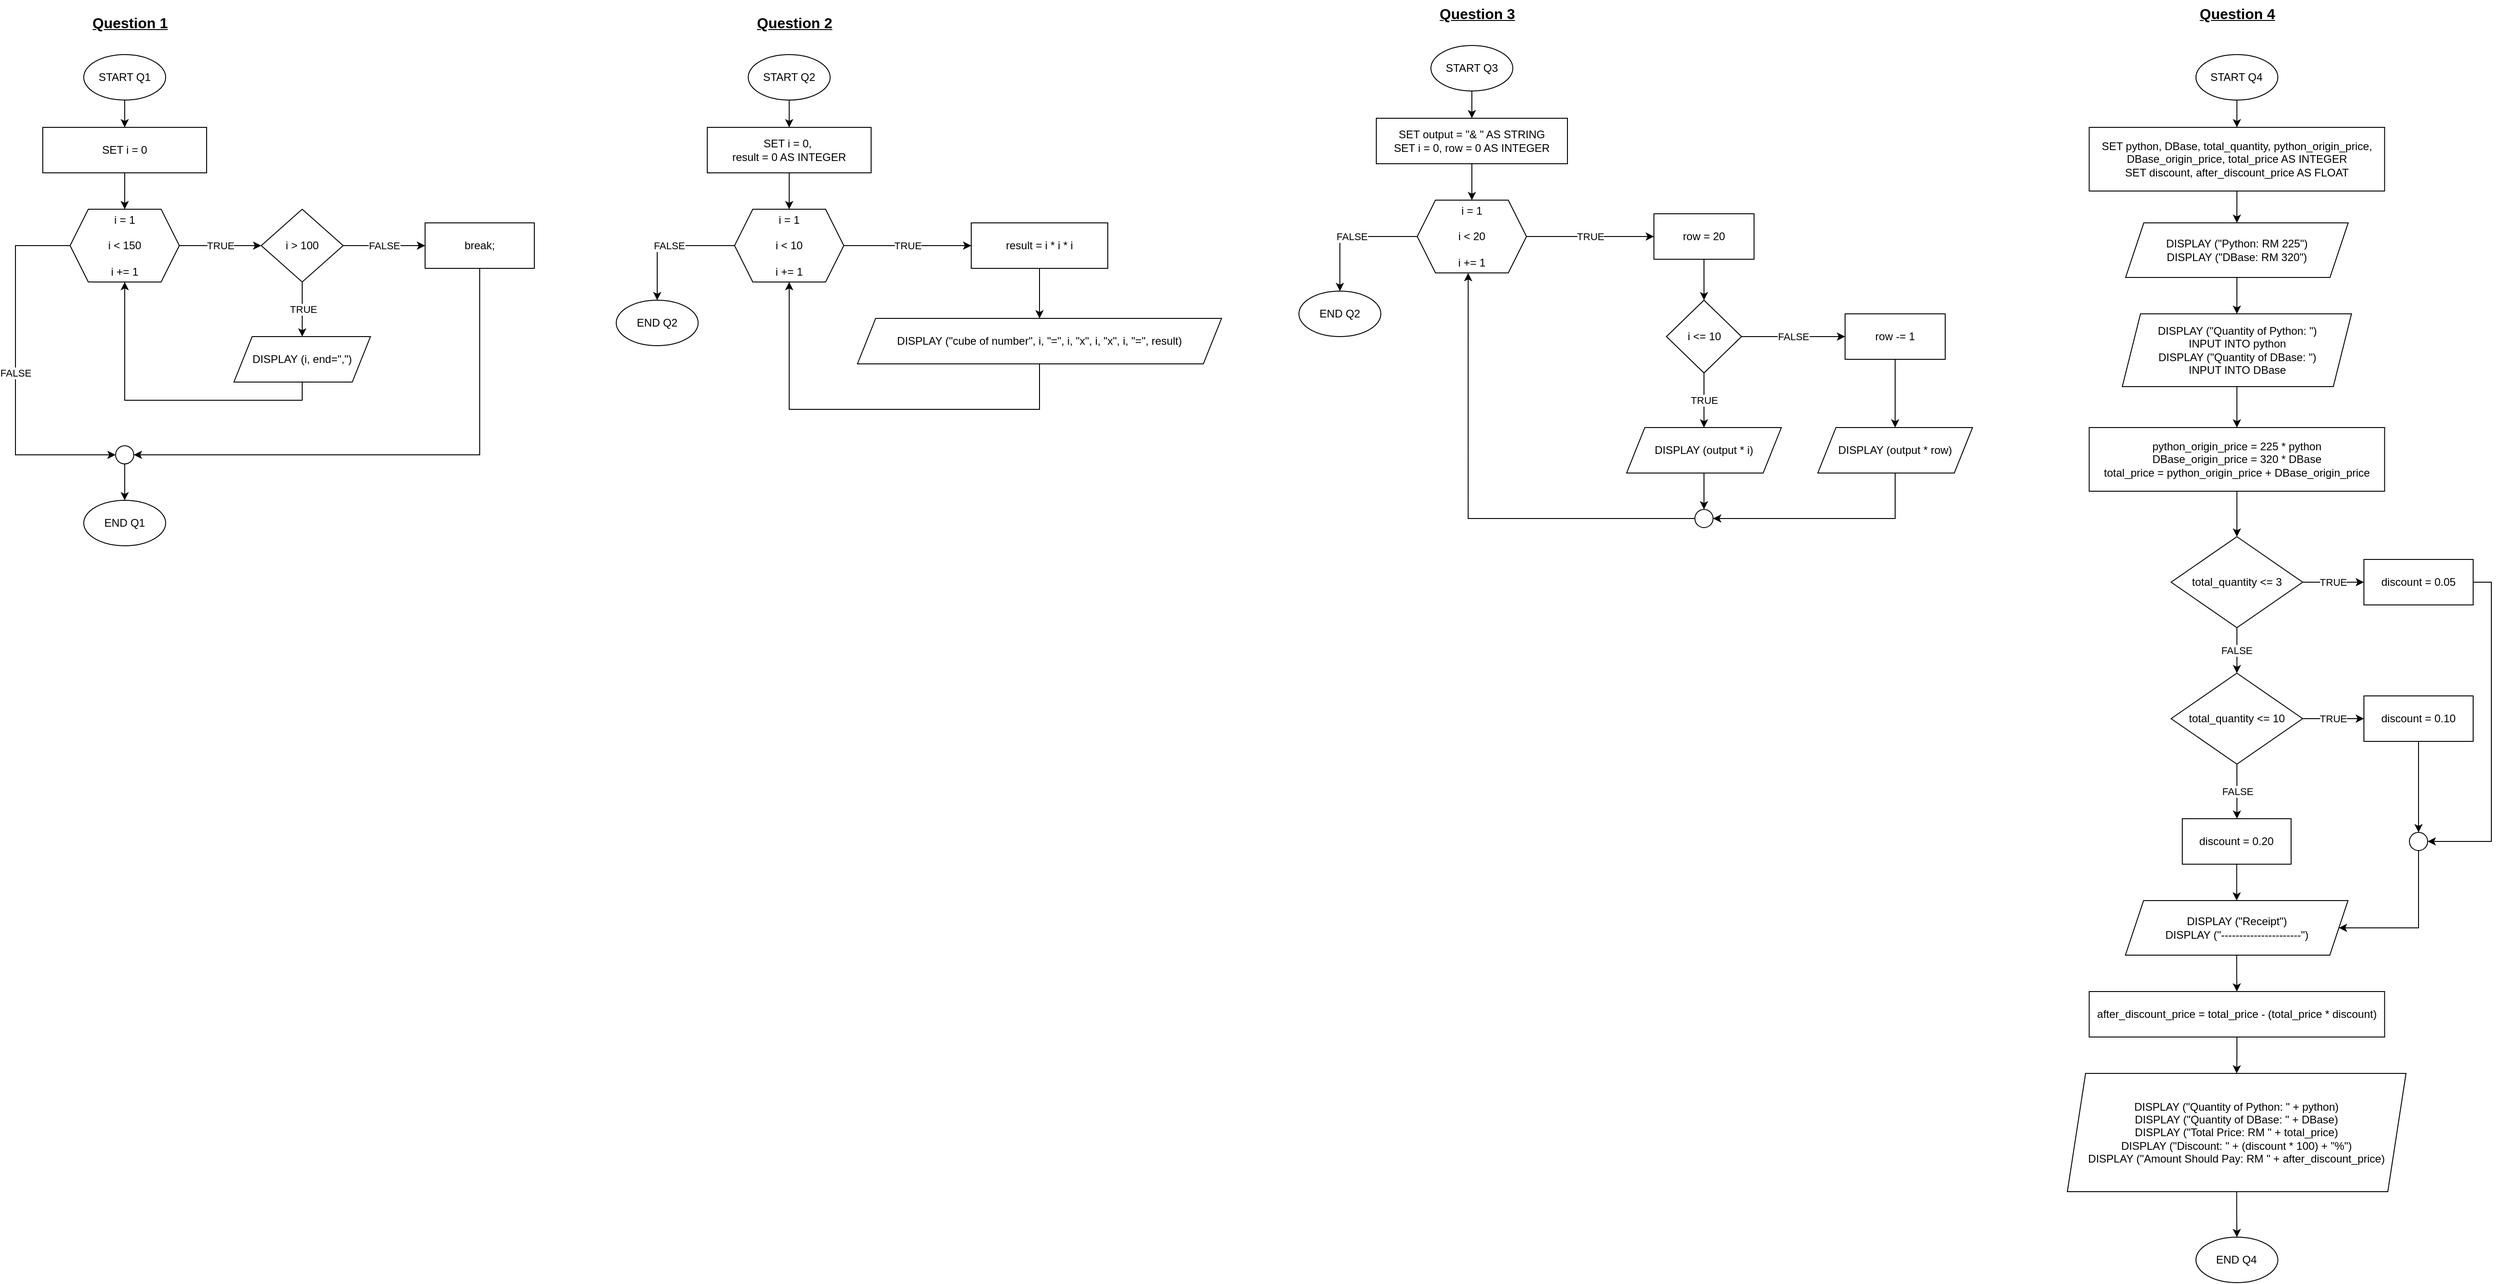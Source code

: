 <mxfile version="26.1.0">
  <diagram name="Page-1" id="tbjynMtH5-LlmxU4lMEQ">
    <mxGraphModel dx="1550" dy="806" grid="1" gridSize="10" guides="1" tooltips="1" connect="1" arrows="1" fold="1" page="0" pageScale="1" pageWidth="850" pageHeight="1100" math="0" shadow="0">
      <root>
        <mxCell id="0" />
        <mxCell id="1" parent="0" />
        <mxCell id="3f_KDoT1v8IiANnHBcSl-1" style="edgeStyle=orthogonalEdgeStyle;rounded=0;orthogonalLoop=1;jettySize=auto;html=1;exitX=0.5;exitY=1;exitDx=0;exitDy=0;entryX=0.5;entryY=0;entryDx=0;entryDy=0;" edge="1" parent="1" source="3f_KDoT1v8IiANnHBcSl-2" target="3f_KDoT1v8IiANnHBcSl-5">
          <mxGeometry relative="1" as="geometry" />
        </mxCell>
        <mxCell id="3f_KDoT1v8IiANnHBcSl-2" value="START Q1" style="ellipse;whiteSpace=wrap;html=1;" vertex="1" parent="1">
          <mxGeometry x="-375.0" y="-220" width="90" height="50" as="geometry" />
        </mxCell>
        <mxCell id="3f_KDoT1v8IiANnHBcSl-3" value="Question 1" style="text;html=1;align=center;verticalAlign=middle;whiteSpace=wrap;rounded=0;fontStyle=5;fontSize=16;" vertex="1" parent="1">
          <mxGeometry x="-378.29" y="-270" width="107.5" height="30" as="geometry" />
        </mxCell>
        <mxCell id="3f_KDoT1v8IiANnHBcSl-4" style="edgeStyle=orthogonalEdgeStyle;rounded=0;orthogonalLoop=1;jettySize=auto;html=1;exitX=0.5;exitY=1;exitDx=0;exitDy=0;entryX=0.5;entryY=0;entryDx=0;entryDy=0;" edge="1" parent="1" source="3f_KDoT1v8IiANnHBcSl-5">
          <mxGeometry relative="1" as="geometry">
            <mxPoint x="-330.01" y="-50" as="targetPoint" />
          </mxGeometry>
        </mxCell>
        <mxCell id="3f_KDoT1v8IiANnHBcSl-5" value="SET i = 0" style="rounded=0;whiteSpace=wrap;html=1;" vertex="1" parent="1">
          <mxGeometry x="-420" y="-140" width="180" height="50" as="geometry" />
        </mxCell>
        <mxCell id="3f_KDoT1v8IiANnHBcSl-13" value="END Q1" style="ellipse;whiteSpace=wrap;html=1;" vertex="1" parent="1">
          <mxGeometry x="-375" y="270" width="90" height="50" as="geometry" />
        </mxCell>
        <mxCell id="3f_KDoT1v8IiANnHBcSl-19" value="TRUE" style="edgeStyle=orthogonalEdgeStyle;rounded=0;orthogonalLoop=1;jettySize=auto;html=1;exitX=1;exitY=0.5;exitDx=0;exitDy=0;entryX=0;entryY=0.5;entryDx=0;entryDy=0;" edge="1" parent="1" source="3f_KDoT1v8IiANnHBcSl-14" target="3f_KDoT1v8IiANnHBcSl-18">
          <mxGeometry relative="1" as="geometry" />
        </mxCell>
        <mxCell id="3f_KDoT1v8IiANnHBcSl-27" value="FALSE" style="edgeStyle=orthogonalEdgeStyle;rounded=0;orthogonalLoop=1;jettySize=auto;html=1;exitX=0;exitY=0.5;exitDx=0;exitDy=0;entryX=0;entryY=0.5;entryDx=0;entryDy=0;" edge="1" parent="1" source="3f_KDoT1v8IiANnHBcSl-14" target="3f_KDoT1v8IiANnHBcSl-26">
          <mxGeometry relative="1" as="geometry">
            <Array as="points">
              <mxPoint x="-450" y="-10" />
              <mxPoint x="-450" y="220" />
            </Array>
          </mxGeometry>
        </mxCell>
        <mxCell id="3f_KDoT1v8IiANnHBcSl-14" value="i = 1&lt;div&gt;&lt;br&gt;&lt;/div&gt;&lt;div&gt;i &amp;lt; 150&lt;/div&gt;&lt;div&gt;&lt;br&gt;&lt;/div&gt;&lt;div&gt;i += 1&lt;/div&gt;" style="shape=hexagon;perimeter=hexagonPerimeter2;whiteSpace=wrap;html=1;fixedSize=1;" vertex="1" parent="1">
          <mxGeometry x="-390" y="-50" width="120" height="80" as="geometry" />
        </mxCell>
        <mxCell id="3f_KDoT1v8IiANnHBcSl-25" style="edgeStyle=orthogonalEdgeStyle;rounded=0;orthogonalLoop=1;jettySize=auto;html=1;exitX=0.5;exitY=1;exitDx=0;exitDy=0;entryX=0.5;entryY=1;entryDx=0;entryDy=0;" edge="1" parent="1" source="3f_KDoT1v8IiANnHBcSl-39" target="3f_KDoT1v8IiANnHBcSl-14">
          <mxGeometry relative="1" as="geometry">
            <mxPoint x="-135" y="140" as="sourcePoint" />
          </mxGeometry>
        </mxCell>
        <mxCell id="3f_KDoT1v8IiANnHBcSl-21" value="TRUE" style="edgeStyle=orthogonalEdgeStyle;rounded=0;orthogonalLoop=1;jettySize=auto;html=1;exitX=0.5;exitY=1;exitDx=0;exitDy=0;entryX=0.5;entryY=0;entryDx=0;entryDy=0;" edge="1" parent="1" source="3f_KDoT1v8IiANnHBcSl-18">
          <mxGeometry relative="1" as="geometry">
            <mxPoint x="-135" y="90" as="targetPoint" />
          </mxGeometry>
        </mxCell>
        <mxCell id="3f_KDoT1v8IiANnHBcSl-24" value="FALSE" style="edgeStyle=orthogonalEdgeStyle;rounded=0;orthogonalLoop=1;jettySize=auto;html=1;exitX=1;exitY=0.5;exitDx=0;exitDy=0;entryX=0;entryY=0.5;entryDx=0;entryDy=0;" edge="1" parent="1" source="3f_KDoT1v8IiANnHBcSl-18" target="3f_KDoT1v8IiANnHBcSl-23">
          <mxGeometry relative="1" as="geometry" />
        </mxCell>
        <mxCell id="3f_KDoT1v8IiANnHBcSl-18" value="i &amp;gt; 100" style="rhombus;whiteSpace=wrap;html=1;" vertex="1" parent="1">
          <mxGeometry x="-180" y="-50" width="90" height="80" as="geometry" />
        </mxCell>
        <mxCell id="3f_KDoT1v8IiANnHBcSl-28" style="edgeStyle=orthogonalEdgeStyle;rounded=0;orthogonalLoop=1;jettySize=auto;html=1;exitX=0.5;exitY=1;exitDx=0;exitDy=0;entryX=1;entryY=0.5;entryDx=0;entryDy=0;" edge="1" parent="1" source="3f_KDoT1v8IiANnHBcSl-23" target="3f_KDoT1v8IiANnHBcSl-26">
          <mxGeometry relative="1" as="geometry" />
        </mxCell>
        <mxCell id="3f_KDoT1v8IiANnHBcSl-23" value="break;" style="rounded=0;whiteSpace=wrap;html=1;" vertex="1" parent="1">
          <mxGeometry y="-35" width="120" height="50" as="geometry" />
        </mxCell>
        <mxCell id="3f_KDoT1v8IiANnHBcSl-29" style="edgeStyle=orthogonalEdgeStyle;rounded=0;orthogonalLoop=1;jettySize=auto;html=1;exitX=0.5;exitY=1;exitDx=0;exitDy=0;entryX=0.5;entryY=0;entryDx=0;entryDy=0;" edge="1" parent="1" source="3f_KDoT1v8IiANnHBcSl-26" target="3f_KDoT1v8IiANnHBcSl-13">
          <mxGeometry relative="1" as="geometry" />
        </mxCell>
        <mxCell id="3f_KDoT1v8IiANnHBcSl-26" value="" style="ellipse;whiteSpace=wrap;html=1;aspect=fixed;" vertex="1" parent="1">
          <mxGeometry x="-340" y="210" width="20" height="20" as="geometry" />
        </mxCell>
        <mxCell id="3f_KDoT1v8IiANnHBcSl-33" style="edgeStyle=orthogonalEdgeStyle;rounded=0;orthogonalLoop=1;jettySize=auto;html=1;exitX=0.5;exitY=1;exitDx=0;exitDy=0;entryX=0.5;entryY=0;entryDx=0;entryDy=0;" edge="1" parent="1" source="3f_KDoT1v8IiANnHBcSl-30" target="3f_KDoT1v8IiANnHBcSl-32">
          <mxGeometry relative="1" as="geometry" />
        </mxCell>
        <mxCell id="3f_KDoT1v8IiANnHBcSl-30" value="START Q2" style="ellipse;whiteSpace=wrap;html=1;" vertex="1" parent="1">
          <mxGeometry x="355.0" y="-220" width="90" height="50" as="geometry" />
        </mxCell>
        <mxCell id="3f_KDoT1v8IiANnHBcSl-31" value="Question 2" style="text;html=1;align=center;verticalAlign=middle;whiteSpace=wrap;rounded=0;fontStyle=5;fontSize=16;" vertex="1" parent="1">
          <mxGeometry x="351.71" y="-270" width="107.5" height="30" as="geometry" />
        </mxCell>
        <mxCell id="3f_KDoT1v8IiANnHBcSl-35" style="edgeStyle=orthogonalEdgeStyle;rounded=0;orthogonalLoop=1;jettySize=auto;html=1;exitX=0.5;exitY=1;exitDx=0;exitDy=0;entryX=0.5;entryY=0;entryDx=0;entryDy=0;" edge="1" parent="1" source="3f_KDoT1v8IiANnHBcSl-32" target="3f_KDoT1v8IiANnHBcSl-34">
          <mxGeometry relative="1" as="geometry" />
        </mxCell>
        <mxCell id="3f_KDoT1v8IiANnHBcSl-32" value="SET i = 0,&amp;nbsp;&lt;div&gt;result = 0 AS INTEGER&lt;/div&gt;" style="rounded=0;whiteSpace=wrap;html=1;" vertex="1" parent="1">
          <mxGeometry x="310" y="-140" width="180" height="50" as="geometry" />
        </mxCell>
        <mxCell id="3f_KDoT1v8IiANnHBcSl-37" value="TRUE" style="edgeStyle=orthogonalEdgeStyle;rounded=0;orthogonalLoop=1;jettySize=auto;html=1;exitX=1;exitY=0.5;exitDx=0;exitDy=0;entryX=0;entryY=0.5;entryDx=0;entryDy=0;" edge="1" parent="1" source="3f_KDoT1v8IiANnHBcSl-34" target="3f_KDoT1v8IiANnHBcSl-36">
          <mxGeometry relative="1" as="geometry" />
        </mxCell>
        <mxCell id="3f_KDoT1v8IiANnHBcSl-44" value="FALSE" style="edgeStyle=orthogonalEdgeStyle;rounded=0;orthogonalLoop=1;jettySize=auto;html=1;exitX=0;exitY=0.5;exitDx=0;exitDy=0;entryX=0.5;entryY=0;entryDx=0;entryDy=0;" edge="1" parent="1" source="3f_KDoT1v8IiANnHBcSl-34" target="3f_KDoT1v8IiANnHBcSl-43">
          <mxGeometry relative="1" as="geometry" />
        </mxCell>
        <mxCell id="3f_KDoT1v8IiANnHBcSl-34" value="i = 1&lt;div&gt;&lt;br&gt;&lt;/div&gt;&lt;div&gt;i &amp;lt; 10&lt;/div&gt;&lt;div&gt;&lt;br&gt;&lt;/div&gt;&lt;div&gt;i += 1&lt;/div&gt;" style="shape=hexagon;perimeter=hexagonPerimeter2;whiteSpace=wrap;html=1;fixedSize=1;" vertex="1" parent="1">
          <mxGeometry x="340" y="-50" width="120" height="80" as="geometry" />
        </mxCell>
        <mxCell id="3f_KDoT1v8IiANnHBcSl-41" style="edgeStyle=orthogonalEdgeStyle;rounded=0;orthogonalLoop=1;jettySize=auto;html=1;exitX=0.5;exitY=1;exitDx=0;exitDy=0;entryX=0.5;entryY=0;entryDx=0;entryDy=0;" edge="1" parent="1" source="3f_KDoT1v8IiANnHBcSl-36" target="3f_KDoT1v8IiANnHBcSl-40">
          <mxGeometry relative="1" as="geometry" />
        </mxCell>
        <mxCell id="3f_KDoT1v8IiANnHBcSl-36" value="result = i * i * i" style="rounded=0;whiteSpace=wrap;html=1;" vertex="1" parent="1">
          <mxGeometry x="600" y="-35" width="150" height="50" as="geometry" />
        </mxCell>
        <mxCell id="3f_KDoT1v8IiANnHBcSl-39" value="DISPLAY&amp;nbsp;(i, end=&quot;,&quot;)" style="shape=parallelogram;perimeter=parallelogramPerimeter;whiteSpace=wrap;html=1;fixedSize=1;" vertex="1" parent="1">
          <mxGeometry x="-210" y="90" width="150" height="50" as="geometry" />
        </mxCell>
        <mxCell id="3f_KDoT1v8IiANnHBcSl-42" style="edgeStyle=orthogonalEdgeStyle;rounded=0;orthogonalLoop=1;jettySize=auto;html=1;exitX=0.5;exitY=1;exitDx=0;exitDy=0;entryX=0.5;entryY=1;entryDx=0;entryDy=0;" edge="1" parent="1" source="3f_KDoT1v8IiANnHBcSl-40" target="3f_KDoT1v8IiANnHBcSl-34">
          <mxGeometry relative="1" as="geometry">
            <Array as="points">
              <mxPoint x="675" y="170" />
              <mxPoint x="400" y="170" />
            </Array>
          </mxGeometry>
        </mxCell>
        <mxCell id="3f_KDoT1v8IiANnHBcSl-40" value="DISPLAY (&quot;cube of number&quot;, i, &quot;=&quot;, i, &quot;x&quot;, i, &quot;x&quot;, i, &quot;=&quot;, result)" style="shape=parallelogram;perimeter=parallelogramPerimeter;whiteSpace=wrap;html=1;fixedSize=1;" vertex="1" parent="1">
          <mxGeometry x="475" y="70" width="400" height="50" as="geometry" />
        </mxCell>
        <mxCell id="3f_KDoT1v8IiANnHBcSl-43" value="END Q2" style="ellipse;whiteSpace=wrap;html=1;" vertex="1" parent="1">
          <mxGeometry x="210.0" y="50" width="90" height="50" as="geometry" />
        </mxCell>
        <mxCell id="3f_KDoT1v8IiANnHBcSl-45" style="edgeStyle=orthogonalEdgeStyle;rounded=0;orthogonalLoop=1;jettySize=auto;html=1;exitX=0.5;exitY=1;exitDx=0;exitDy=0;entryX=0.5;entryY=0;entryDx=0;entryDy=0;" edge="1" parent="1" source="3f_KDoT1v8IiANnHBcSl-46" target="3f_KDoT1v8IiANnHBcSl-49">
          <mxGeometry relative="1" as="geometry" />
        </mxCell>
        <mxCell id="3f_KDoT1v8IiANnHBcSl-46" value="START Q3" style="ellipse;whiteSpace=wrap;html=1;" vertex="1" parent="1">
          <mxGeometry x="1105" y="-230" width="90" height="50" as="geometry" />
        </mxCell>
        <mxCell id="3f_KDoT1v8IiANnHBcSl-47" value="Question 3" style="text;html=1;align=center;verticalAlign=middle;whiteSpace=wrap;rounded=0;fontStyle=5;fontSize=16;" vertex="1" parent="1">
          <mxGeometry x="1101.71" y="-280" width="107.5" height="30" as="geometry" />
        </mxCell>
        <mxCell id="3f_KDoT1v8IiANnHBcSl-48" style="edgeStyle=orthogonalEdgeStyle;rounded=0;orthogonalLoop=1;jettySize=auto;html=1;exitX=0.5;exitY=1;exitDx=0;exitDy=0;entryX=0.5;entryY=0;entryDx=0;entryDy=0;" edge="1" parent="1" source="3f_KDoT1v8IiANnHBcSl-49" target="3f_KDoT1v8IiANnHBcSl-52">
          <mxGeometry relative="1" as="geometry" />
        </mxCell>
        <mxCell id="3f_KDoT1v8IiANnHBcSl-49" value="&lt;div&gt;SET output = &quot;&amp;amp; &quot; AS STRING&lt;/div&gt;&lt;div&gt;&lt;span style=&quot;background-color: transparent; color: light-dark(rgb(0, 0, 0), rgb(255, 255, 255));&quot;&gt;SET i = 0, row = 0 AS INTEGER&lt;/span&gt;&lt;/div&gt;" style="rounded=0;whiteSpace=wrap;html=1;" vertex="1" parent="1">
          <mxGeometry x="1045" y="-150" width="210" height="50" as="geometry" />
        </mxCell>
        <mxCell id="3f_KDoT1v8IiANnHBcSl-50" value="TRUE" style="edgeStyle=orthogonalEdgeStyle;rounded=0;orthogonalLoop=1;jettySize=auto;html=1;exitX=1;exitY=0.5;exitDx=0;exitDy=0;entryX=0;entryY=0.5;entryDx=0;entryDy=0;" edge="1" parent="1" source="3f_KDoT1v8IiANnHBcSl-52" target="3f_KDoT1v8IiANnHBcSl-54">
          <mxGeometry relative="1" as="geometry" />
        </mxCell>
        <mxCell id="3f_KDoT1v8IiANnHBcSl-51" value="FALSE" style="edgeStyle=orthogonalEdgeStyle;rounded=0;orthogonalLoop=1;jettySize=auto;html=1;exitX=0;exitY=0.5;exitDx=0;exitDy=0;entryX=0.5;entryY=0;entryDx=0;entryDy=0;" edge="1" parent="1" source="3f_KDoT1v8IiANnHBcSl-52" target="3f_KDoT1v8IiANnHBcSl-57">
          <mxGeometry relative="1" as="geometry" />
        </mxCell>
        <mxCell id="3f_KDoT1v8IiANnHBcSl-52" value="i = 1&lt;div&gt;&lt;br&gt;&lt;/div&gt;&lt;div&gt;i &amp;lt; 20&lt;/div&gt;&lt;div&gt;&lt;br&gt;&lt;/div&gt;&lt;div&gt;i += 1&lt;/div&gt;" style="shape=hexagon;perimeter=hexagonPerimeter2;whiteSpace=wrap;html=1;fixedSize=1;" vertex="1" parent="1">
          <mxGeometry x="1090" y="-60" width="120" height="80" as="geometry" />
        </mxCell>
        <mxCell id="3f_KDoT1v8IiANnHBcSl-59" style="edgeStyle=orthogonalEdgeStyle;rounded=0;orthogonalLoop=1;jettySize=auto;html=1;exitX=0.5;exitY=1;exitDx=0;exitDy=0;" edge="1" parent="1" source="3f_KDoT1v8IiANnHBcSl-54" target="3f_KDoT1v8IiANnHBcSl-58">
          <mxGeometry relative="1" as="geometry" />
        </mxCell>
        <mxCell id="3f_KDoT1v8IiANnHBcSl-54" value="row = 20" style="rounded=0;whiteSpace=wrap;html=1;" vertex="1" parent="1">
          <mxGeometry x="1350" y="-45" width="110" height="50" as="geometry" />
        </mxCell>
        <mxCell id="3f_KDoT1v8IiANnHBcSl-57" value="END Q2" style="ellipse;whiteSpace=wrap;html=1;" vertex="1" parent="1">
          <mxGeometry x="960" y="40" width="90" height="50" as="geometry" />
        </mxCell>
        <mxCell id="3f_KDoT1v8IiANnHBcSl-61" value="TRUE" style="edgeStyle=orthogonalEdgeStyle;rounded=0;orthogonalLoop=1;jettySize=auto;html=1;exitX=0.5;exitY=1;exitDx=0;exitDy=0;entryX=0.5;entryY=0;entryDx=0;entryDy=0;" edge="1" parent="1" source="3f_KDoT1v8IiANnHBcSl-58" target="3f_KDoT1v8IiANnHBcSl-60">
          <mxGeometry relative="1" as="geometry" />
        </mxCell>
        <mxCell id="3f_KDoT1v8IiANnHBcSl-64" value="FALSE" style="edgeStyle=orthogonalEdgeStyle;rounded=0;orthogonalLoop=1;jettySize=auto;html=1;exitX=1;exitY=0.5;exitDx=0;exitDy=0;entryX=0;entryY=0.5;entryDx=0;entryDy=0;" edge="1" parent="1" source="3f_KDoT1v8IiANnHBcSl-58" target="3f_KDoT1v8IiANnHBcSl-62">
          <mxGeometry relative="1" as="geometry" />
        </mxCell>
        <mxCell id="3f_KDoT1v8IiANnHBcSl-58" value="i &amp;lt;= 10" style="rhombus;whiteSpace=wrap;html=1;" vertex="1" parent="1">
          <mxGeometry x="1363.75" y="50" width="82.5" height="80" as="geometry" />
        </mxCell>
        <mxCell id="3f_KDoT1v8IiANnHBcSl-68" style="edgeStyle=orthogonalEdgeStyle;rounded=0;orthogonalLoop=1;jettySize=auto;html=1;exitX=0.5;exitY=1;exitDx=0;exitDy=0;entryX=0.5;entryY=0;entryDx=0;entryDy=0;" edge="1" parent="1" source="3f_KDoT1v8IiANnHBcSl-60" target="3f_KDoT1v8IiANnHBcSl-67">
          <mxGeometry relative="1" as="geometry" />
        </mxCell>
        <mxCell id="3f_KDoT1v8IiANnHBcSl-60" value="DISPLAY (output * i)" style="shape=parallelogram;perimeter=parallelogramPerimeter;whiteSpace=wrap;html=1;fixedSize=1;" vertex="1" parent="1">
          <mxGeometry x="1320" y="190" width="170" height="50" as="geometry" />
        </mxCell>
        <mxCell id="3f_KDoT1v8IiANnHBcSl-66" style="edgeStyle=orthogonalEdgeStyle;rounded=0;orthogonalLoop=1;jettySize=auto;html=1;exitX=0.5;exitY=1;exitDx=0;exitDy=0;entryX=0.5;entryY=0;entryDx=0;entryDy=0;" edge="1" parent="1" source="3f_KDoT1v8IiANnHBcSl-62" target="3f_KDoT1v8IiANnHBcSl-65">
          <mxGeometry relative="1" as="geometry" />
        </mxCell>
        <mxCell id="3f_KDoT1v8IiANnHBcSl-62" value="row -= 1" style="rounded=0;whiteSpace=wrap;html=1;" vertex="1" parent="1">
          <mxGeometry x="1560" y="65" width="110" height="50" as="geometry" />
        </mxCell>
        <mxCell id="3f_KDoT1v8IiANnHBcSl-69" style="edgeStyle=orthogonalEdgeStyle;rounded=0;orthogonalLoop=1;jettySize=auto;html=1;exitX=0.5;exitY=1;exitDx=0;exitDy=0;entryX=1;entryY=0.5;entryDx=0;entryDy=0;" edge="1" parent="1" source="3f_KDoT1v8IiANnHBcSl-65" target="3f_KDoT1v8IiANnHBcSl-67">
          <mxGeometry relative="1" as="geometry" />
        </mxCell>
        <mxCell id="3f_KDoT1v8IiANnHBcSl-65" value="DISPLAY (output * row)" style="shape=parallelogram;perimeter=parallelogramPerimeter;whiteSpace=wrap;html=1;fixedSize=1;" vertex="1" parent="1">
          <mxGeometry x="1530" y="190" width="170" height="50" as="geometry" />
        </mxCell>
        <mxCell id="3f_KDoT1v8IiANnHBcSl-67" value="" style="ellipse;whiteSpace=wrap;html=1;aspect=fixed;" vertex="1" parent="1">
          <mxGeometry x="1395" y="280" width="20" height="20" as="geometry" />
        </mxCell>
        <mxCell id="3f_KDoT1v8IiANnHBcSl-70" style="edgeStyle=orthogonalEdgeStyle;rounded=0;orthogonalLoop=1;jettySize=auto;html=1;exitX=0;exitY=0.5;exitDx=0;exitDy=0;entryX=0.466;entryY=1.002;entryDx=0;entryDy=0;entryPerimeter=0;" edge="1" parent="1" source="3f_KDoT1v8IiANnHBcSl-67" target="3f_KDoT1v8IiANnHBcSl-52">
          <mxGeometry relative="1" as="geometry" />
        </mxCell>
        <mxCell id="3f_KDoT1v8IiANnHBcSl-71" value="Question 4" style="text;html=1;align=center;verticalAlign=middle;whiteSpace=wrap;rounded=0;fontStyle=5;fontSize=16;" vertex="1" parent="1">
          <mxGeometry x="1936.71" y="-280" width="107.5" height="30" as="geometry" />
        </mxCell>
        <mxCell id="3f_KDoT1v8IiANnHBcSl-77" style="edgeStyle=orthogonalEdgeStyle;rounded=0;orthogonalLoop=1;jettySize=auto;html=1;exitX=0.5;exitY=1;exitDx=0;exitDy=0;entryX=0.5;entryY=0;entryDx=0;entryDy=0;" edge="1" parent="1" source="3f_KDoT1v8IiANnHBcSl-72" target="3f_KDoT1v8IiANnHBcSl-76">
          <mxGeometry relative="1" as="geometry" />
        </mxCell>
        <mxCell id="3f_KDoT1v8IiANnHBcSl-72" value="SET python, DBase, total_quantity, python_origin_price, DBase_origin_price, total_price AS INTEGER&lt;div&gt;SET discount, after_discount_price AS FLOAT&lt;/div&gt;" style="rounded=0;whiteSpace=wrap;html=1;" vertex="1" parent="1">
          <mxGeometry x="1828.19" y="-140" width="324.54" height="70" as="geometry" />
        </mxCell>
        <mxCell id="3f_KDoT1v8IiANnHBcSl-78" style="edgeStyle=orthogonalEdgeStyle;rounded=0;orthogonalLoop=1;jettySize=auto;html=1;exitX=0.5;exitY=1;exitDx=0;exitDy=0;entryX=0.5;entryY=0;entryDx=0;entryDy=0;" edge="1" parent="1" source="3f_KDoT1v8IiANnHBcSl-74" target="3f_KDoT1v8IiANnHBcSl-72">
          <mxGeometry relative="1" as="geometry" />
        </mxCell>
        <mxCell id="3f_KDoT1v8IiANnHBcSl-74" value="START Q4" style="ellipse;whiteSpace=wrap;html=1;" vertex="1" parent="1">
          <mxGeometry x="1945.46" y="-220" width="90" height="50" as="geometry" />
        </mxCell>
        <mxCell id="3f_KDoT1v8IiANnHBcSl-80" style="edgeStyle=orthogonalEdgeStyle;rounded=0;orthogonalLoop=1;jettySize=auto;html=1;exitX=0.5;exitY=1;exitDx=0;exitDy=0;entryX=0.5;entryY=0;entryDx=0;entryDy=0;" edge="1" parent="1" source="3f_KDoT1v8IiANnHBcSl-76" target="3f_KDoT1v8IiANnHBcSl-79">
          <mxGeometry relative="1" as="geometry" />
        </mxCell>
        <mxCell id="3f_KDoT1v8IiANnHBcSl-76" value="&lt;div&gt;DISPLAY (&quot;Python: RM 225&quot;)&lt;/div&gt;&lt;div&gt;&lt;span style=&quot;background-color: transparent; color: light-dark(rgb(0, 0, 0), rgb(255, 255, 255));&quot;&gt;DISPLAY (&quot;DBase: RM 320&quot;)&lt;/span&gt;&lt;/div&gt;" style="shape=parallelogram;perimeter=parallelogramPerimeter;whiteSpace=wrap;html=1;fixedSize=1;" vertex="1" parent="1">
          <mxGeometry x="1868.19" y="-35" width="244.54" height="60" as="geometry" />
        </mxCell>
        <mxCell id="3f_KDoT1v8IiANnHBcSl-82" style="edgeStyle=orthogonalEdgeStyle;rounded=0;orthogonalLoop=1;jettySize=auto;html=1;exitX=0.5;exitY=1;exitDx=0;exitDy=0;entryX=0.5;entryY=0;entryDx=0;entryDy=0;" edge="1" parent="1" source="3f_KDoT1v8IiANnHBcSl-79" target="3f_KDoT1v8IiANnHBcSl-81">
          <mxGeometry relative="1" as="geometry" />
        </mxCell>
        <mxCell id="3f_KDoT1v8IiANnHBcSl-79" value="&lt;div&gt;DISPLAY (&quot;Quantity of Python: &quot;)&lt;/div&gt;&lt;div&gt;&lt;span style=&quot;background-color: transparent; color: light-dark(rgb(0, 0, 0), rgb(255, 255, 255));&quot;&gt;INPUT INTO python&lt;/span&gt;&lt;/div&gt;&lt;div&gt;&lt;span style=&quot;background-color: transparent; color: light-dark(rgb(0, 0, 0), rgb(255, 255, 255));&quot;&gt;DISPLAY (&quot;Quantity of DBase: &quot;)&lt;/span&gt;&lt;/div&gt;&lt;div&gt;&lt;span style=&quot;background-color: transparent; color: light-dark(rgb(0, 0, 0), rgb(255, 255, 255));&quot;&gt;INPUT INTO DBase&lt;/span&gt;&lt;/div&gt;" style="shape=parallelogram;perimeter=parallelogramPerimeter;whiteSpace=wrap;html=1;fixedSize=1;" vertex="1" parent="1">
          <mxGeometry x="1864.55" y="65" width="251.81" height="80" as="geometry" />
        </mxCell>
        <mxCell id="3f_KDoT1v8IiANnHBcSl-84" style="edgeStyle=orthogonalEdgeStyle;rounded=0;orthogonalLoop=1;jettySize=auto;html=1;exitX=0.5;exitY=1;exitDx=0;exitDy=0;entryX=0.5;entryY=0;entryDx=0;entryDy=0;" edge="1" parent="1" source="3f_KDoT1v8IiANnHBcSl-81" target="3f_KDoT1v8IiANnHBcSl-83">
          <mxGeometry relative="1" as="geometry" />
        </mxCell>
        <mxCell id="3f_KDoT1v8IiANnHBcSl-81" value="&lt;div&gt;python_origin_price = 225 * python&lt;/div&gt;&lt;div&gt;&lt;span style=&quot;background-color: transparent; color: light-dark(rgb(0, 0, 0), rgb(255, 255, 255));&quot;&gt;DBase_origin_price = 320 * DBase&lt;/span&gt;&lt;/div&gt;&lt;div&gt;&lt;span style=&quot;background-color: transparent; color: light-dark(rgb(0, 0, 0), rgb(255, 255, 255));&quot;&gt;total_price = python_origin_price + DBase_origin_price&lt;/span&gt;&lt;/div&gt;" style="rounded=0;whiteSpace=wrap;html=1;" vertex="1" parent="1">
          <mxGeometry x="1828.19" y="190" width="324.54" height="70" as="geometry" />
        </mxCell>
        <mxCell id="3f_KDoT1v8IiANnHBcSl-87" value="FALSE" style="edgeStyle=orthogonalEdgeStyle;rounded=0;orthogonalLoop=1;jettySize=auto;html=1;exitX=0.5;exitY=1;exitDx=0;exitDy=0;" edge="1" parent="1" source="3f_KDoT1v8IiANnHBcSl-83" target="3f_KDoT1v8IiANnHBcSl-86">
          <mxGeometry relative="1" as="geometry" />
        </mxCell>
        <mxCell id="3f_KDoT1v8IiANnHBcSl-89" value="TRUE" style="edgeStyle=orthogonalEdgeStyle;rounded=0;orthogonalLoop=1;jettySize=auto;html=1;exitX=1;exitY=0.5;exitDx=0;exitDy=0;entryX=0;entryY=0.5;entryDx=0;entryDy=0;" edge="1" parent="1" source="3f_KDoT1v8IiANnHBcSl-83" target="3f_KDoT1v8IiANnHBcSl-85">
          <mxGeometry relative="1" as="geometry" />
        </mxCell>
        <mxCell id="3f_KDoT1v8IiANnHBcSl-83" value="total_quantity &lt;= 3" style="rhombus;whiteSpace=wrap;html=1;" vertex="1" parent="1">
          <mxGeometry x="1918.19" y="310" width="144.54" height="100" as="geometry" />
        </mxCell>
        <mxCell id="3f_KDoT1v8IiANnHBcSl-108" style="edgeStyle=orthogonalEdgeStyle;rounded=0;orthogonalLoop=1;jettySize=auto;html=1;exitX=1;exitY=0.5;exitDx=0;exitDy=0;entryX=1;entryY=0.5;entryDx=0;entryDy=0;" edge="1" parent="1" source="3f_KDoT1v8IiANnHBcSl-85" target="3f_KDoT1v8IiANnHBcSl-104">
          <mxGeometry relative="1" as="geometry" />
        </mxCell>
        <mxCell id="3f_KDoT1v8IiANnHBcSl-85" value="discount = 0.05" style="rounded=0;whiteSpace=wrap;html=1;" vertex="1" parent="1">
          <mxGeometry x="2130" y="335" width="120" height="50" as="geometry" />
        </mxCell>
        <mxCell id="3f_KDoT1v8IiANnHBcSl-91" value="TRUE" style="edgeStyle=orthogonalEdgeStyle;rounded=0;orthogonalLoop=1;jettySize=auto;html=1;exitX=1;exitY=0.5;exitDx=0;exitDy=0;entryX=0;entryY=0.5;entryDx=0;entryDy=0;" edge="1" parent="1" source="3f_KDoT1v8IiANnHBcSl-86" target="3f_KDoT1v8IiANnHBcSl-88">
          <mxGeometry relative="1" as="geometry" />
        </mxCell>
        <mxCell id="3f_KDoT1v8IiANnHBcSl-93" value="FALSE" style="edgeStyle=orthogonalEdgeStyle;rounded=0;orthogonalLoop=1;jettySize=auto;html=1;exitX=0.5;exitY=1;exitDx=0;exitDy=0;" edge="1" parent="1" source="3f_KDoT1v8IiANnHBcSl-86">
          <mxGeometry relative="1" as="geometry">
            <mxPoint x="1990.483" y="620.016" as="targetPoint" />
          </mxGeometry>
        </mxCell>
        <mxCell id="3f_KDoT1v8IiANnHBcSl-86" value="total_quantity &amp;lt;= 10" style="rhombus;whiteSpace=wrap;html=1;" vertex="1" parent="1">
          <mxGeometry x="1918.19" y="460" width="144.54" height="100" as="geometry" />
        </mxCell>
        <mxCell id="3f_KDoT1v8IiANnHBcSl-107" style="edgeStyle=orthogonalEdgeStyle;rounded=0;orthogonalLoop=1;jettySize=auto;html=1;exitX=0.5;exitY=1;exitDx=0;exitDy=0;entryX=0.5;entryY=0;entryDx=0;entryDy=0;" edge="1" parent="1" source="3f_KDoT1v8IiANnHBcSl-88" target="3f_KDoT1v8IiANnHBcSl-104">
          <mxGeometry relative="1" as="geometry" />
        </mxCell>
        <mxCell id="3f_KDoT1v8IiANnHBcSl-88" value="discount = 0.10" style="rounded=0;whiteSpace=wrap;html=1;" vertex="1" parent="1">
          <mxGeometry x="2130" y="485" width="120" height="50" as="geometry" />
        </mxCell>
        <mxCell id="3f_KDoT1v8IiANnHBcSl-103" style="edgeStyle=orthogonalEdgeStyle;rounded=0;orthogonalLoop=1;jettySize=auto;html=1;exitX=0.5;exitY=1;exitDx=0;exitDy=0;entryX=0.5;entryY=0;entryDx=0;entryDy=0;" edge="1" parent="1" source="3f_KDoT1v8IiANnHBcSl-96" target="3f_KDoT1v8IiANnHBcSl-99">
          <mxGeometry relative="1" as="geometry" />
        </mxCell>
        <mxCell id="3f_KDoT1v8IiANnHBcSl-96" value="discount = 0.20" style="rounded=0;whiteSpace=wrap;html=1;" vertex="1" parent="1">
          <mxGeometry x="1930.46" y="620" width="119.54" height="50" as="geometry" />
        </mxCell>
        <mxCell id="3f_KDoT1v8IiANnHBcSl-111" style="edgeStyle=orthogonalEdgeStyle;rounded=0;orthogonalLoop=1;jettySize=auto;html=1;exitX=0.5;exitY=1;exitDx=0;exitDy=0;entryX=0.5;entryY=0;entryDx=0;entryDy=0;" edge="1" parent="1" source="3f_KDoT1v8IiANnHBcSl-99" target="3f_KDoT1v8IiANnHBcSl-110">
          <mxGeometry relative="1" as="geometry" />
        </mxCell>
        <mxCell id="3f_KDoT1v8IiANnHBcSl-99" value="&lt;div&gt;DISPLAY (&quot;Receipt&quot;)&lt;/div&gt;&lt;div&gt;&lt;span style=&quot;background-color: transparent; color: light-dark(rgb(0, 0, 0), rgb(255, 255, 255));&quot;&gt;DISPLAY (&quot;----------------------&quot;)&lt;/span&gt;&lt;/div&gt;" style="shape=parallelogram;perimeter=parallelogramPerimeter;whiteSpace=wrap;html=1;fixedSize=1;" vertex="1" parent="1">
          <mxGeometry x="1867.96" y="710" width="244.54" height="60" as="geometry" />
        </mxCell>
        <mxCell id="3f_KDoT1v8IiANnHBcSl-109" style="edgeStyle=orthogonalEdgeStyle;rounded=0;orthogonalLoop=1;jettySize=auto;html=1;exitX=0.5;exitY=1;exitDx=0;exitDy=0;entryX=1;entryY=0.5;entryDx=0;entryDy=0;" edge="1" parent="1" source="3f_KDoT1v8IiANnHBcSl-104" target="3f_KDoT1v8IiANnHBcSl-99">
          <mxGeometry relative="1" as="geometry">
            <Array as="points">
              <mxPoint x="2190" y="740" />
            </Array>
          </mxGeometry>
        </mxCell>
        <mxCell id="3f_KDoT1v8IiANnHBcSl-104" value="" style="ellipse;whiteSpace=wrap;html=1;aspect=fixed;" vertex="1" parent="1">
          <mxGeometry x="2180" y="635" width="20" height="20" as="geometry" />
        </mxCell>
        <mxCell id="3f_KDoT1v8IiANnHBcSl-113" style="edgeStyle=orthogonalEdgeStyle;rounded=0;orthogonalLoop=1;jettySize=auto;html=1;exitX=0.5;exitY=1;exitDx=0;exitDy=0;entryX=0.5;entryY=0;entryDx=0;entryDy=0;" edge="1" parent="1" source="3f_KDoT1v8IiANnHBcSl-110" target="3f_KDoT1v8IiANnHBcSl-112">
          <mxGeometry relative="1" as="geometry" />
        </mxCell>
        <mxCell id="3f_KDoT1v8IiANnHBcSl-110" value="after_discount_price = total_price - (total_price * discount)" style="rounded=0;whiteSpace=wrap;html=1;" vertex="1" parent="1">
          <mxGeometry x="1828.19" y="810" width="324.54" height="50" as="geometry" />
        </mxCell>
        <mxCell id="3f_KDoT1v8IiANnHBcSl-115" style="edgeStyle=orthogonalEdgeStyle;rounded=0;orthogonalLoop=1;jettySize=auto;html=1;exitX=0.5;exitY=1;exitDx=0;exitDy=0;entryX=0.5;entryY=0;entryDx=0;entryDy=0;" edge="1" parent="1" source="3f_KDoT1v8IiANnHBcSl-112" target="3f_KDoT1v8IiANnHBcSl-114">
          <mxGeometry relative="1" as="geometry" />
        </mxCell>
        <mxCell id="3f_KDoT1v8IiANnHBcSl-112" value="&lt;div&gt;DISPLAY (&quot;Quantity of Python: &quot; + python)&lt;/div&gt;&lt;div&gt;&lt;span style=&quot;background-color: transparent; color: light-dark(rgb(0, 0, 0), rgb(255, 255, 255));&quot;&gt;DISPLAY (&quot;Quantity of DBase: &quot; + DBase)&lt;/span&gt;&lt;/div&gt;&lt;div&gt;&lt;span style=&quot;background-color: transparent; color: light-dark(rgb(0, 0, 0), rgb(255, 255, 255));&quot;&gt;DISPLAY (&quot;Total Price: RM &quot; + total_price)&lt;/span&gt;&lt;/div&gt;&lt;div&gt;&lt;span style=&quot;background-color: transparent; color: light-dark(rgb(0, 0, 0), rgb(255, 255, 255));&quot;&gt;DISPLAY (&quot;Discount: &quot; + (discount * 100) + &quot;%&quot;)&lt;/span&gt;&lt;/div&gt;&lt;div&gt;&lt;span style=&quot;background-color: transparent; color: light-dark(rgb(0, 0, 0), rgb(255, 255, 255));&quot;&gt;DISPLAY (&quot;Amount Should Pay: RM &quot; + after_discount_price)&lt;/span&gt;&lt;/div&gt;" style="shape=parallelogram;perimeter=parallelogramPerimeter;whiteSpace=wrap;html=1;fixedSize=1;" vertex="1" parent="1">
          <mxGeometry x="1804.21" y="900" width="372.04" height="130" as="geometry" />
        </mxCell>
        <mxCell id="3f_KDoT1v8IiANnHBcSl-114" value="END Q4" style="ellipse;whiteSpace=wrap;html=1;" vertex="1" parent="1">
          <mxGeometry x="1945.46" y="1080" width="90" height="50" as="geometry" />
        </mxCell>
      </root>
    </mxGraphModel>
  </diagram>
</mxfile>
